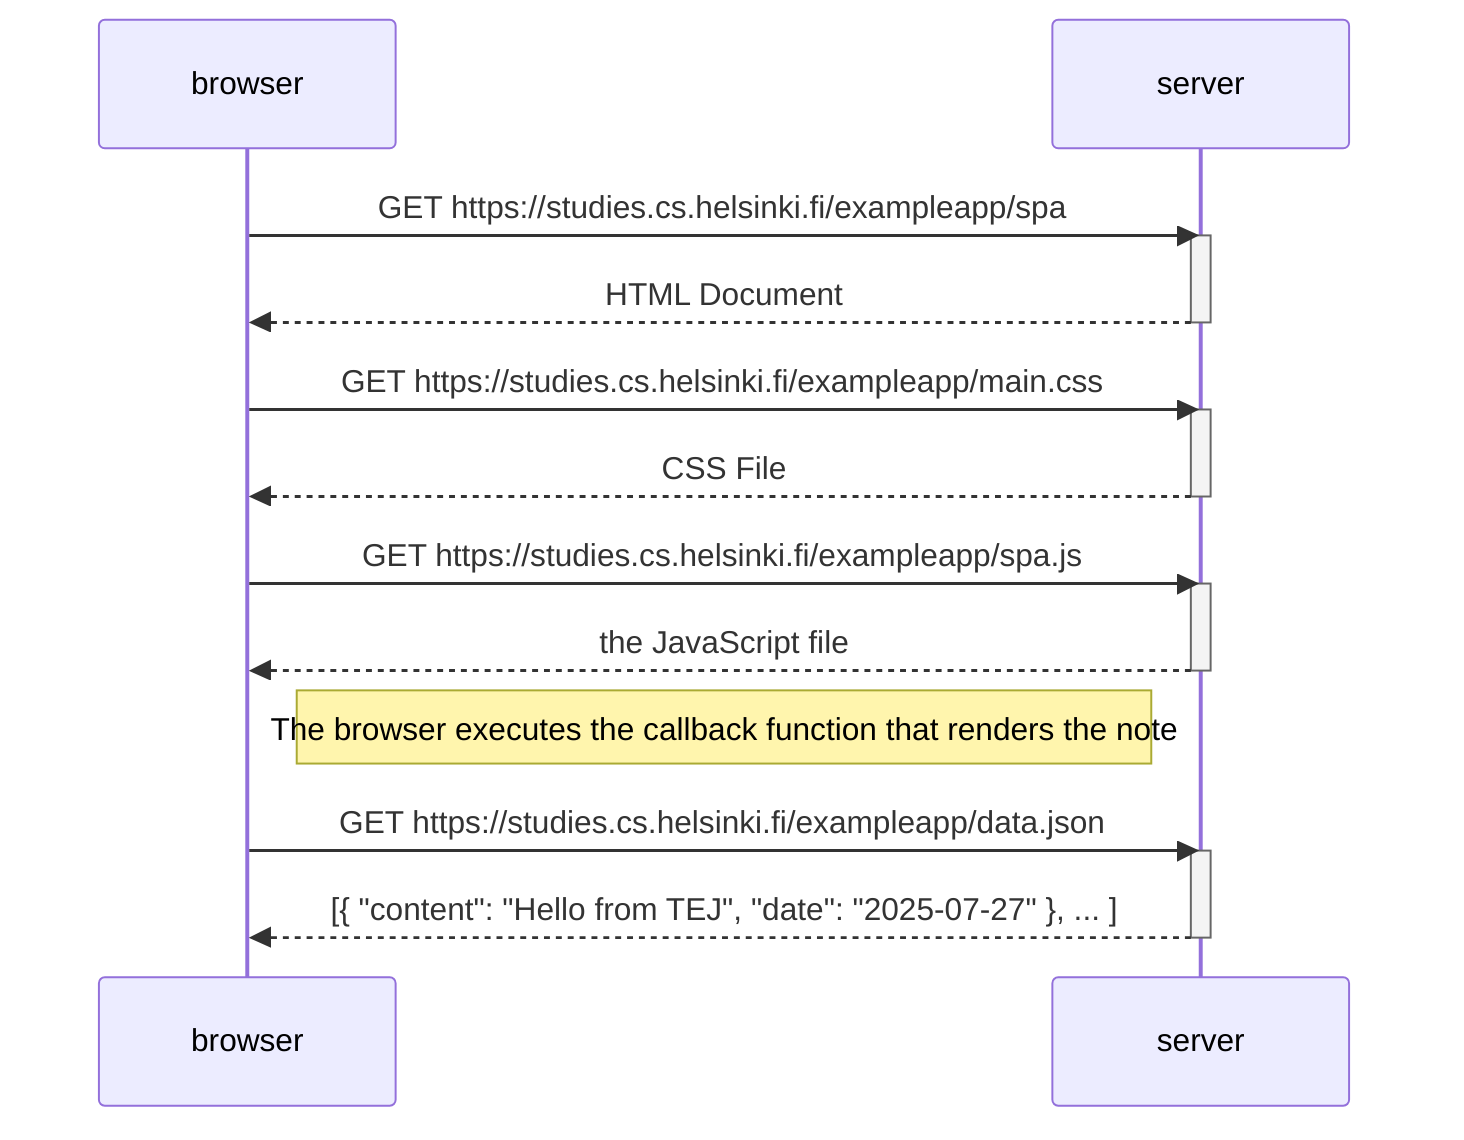 sequenceDiagram
    participant browser
    participant server

    browser->>server: GET https://studies.cs.helsinki.fi/exampleapp/spa
    activate server
    server-->>browser: HTML Document
    deactivate server

    browser->>server: GET https://studies.cs.helsinki.fi/exampleapp/main.css
    activate server
    server-->>browser: CSS File
    deactivate server

    browser->> server: GET https://studies.cs.helsinki.fi/exampleapp/spa.js
    activate server
    server-->>browser: the JavaScript file
    deactivate server

    Note right of browser: The browser executes the callback function that renders the note

    browser->> server: GET https://studies.cs.helsinki.fi/exampleapp/data.json
    activate server
    server-->>browser: [{ "content": "Hello from TEJ", "date": "2025-07-27" }, ... ]
    deactivate server